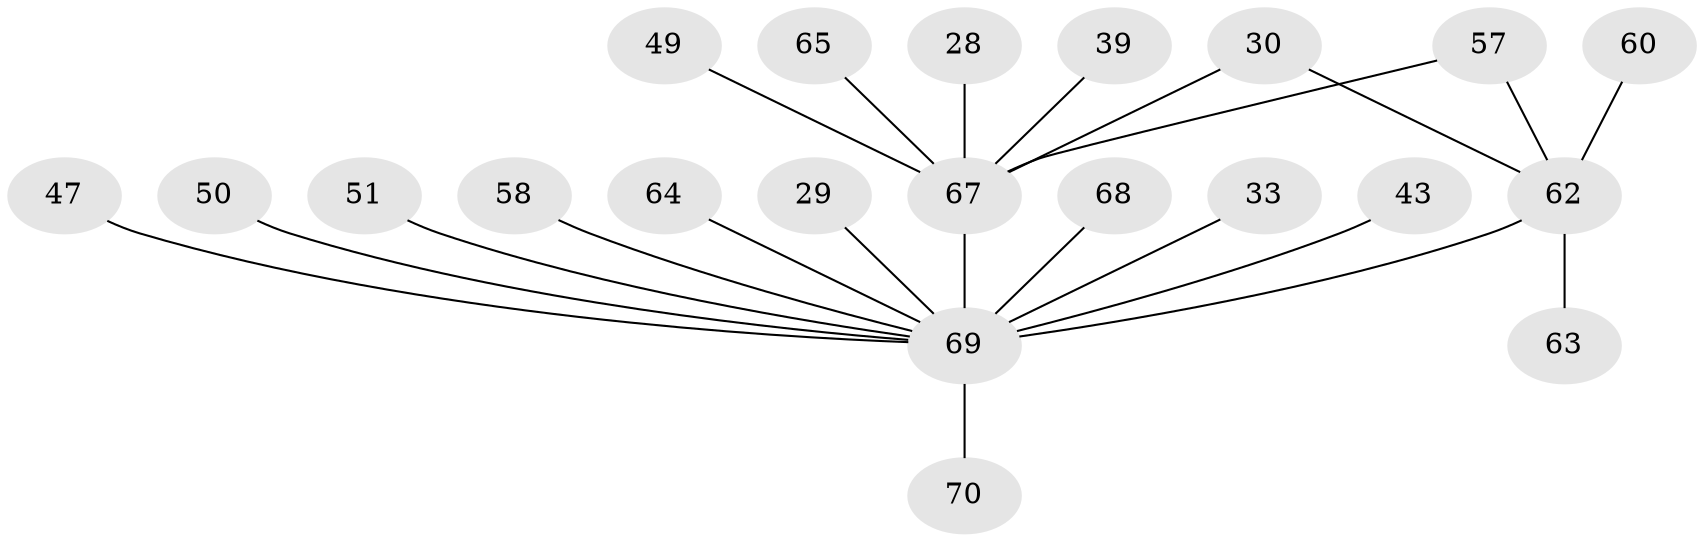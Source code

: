 // original degree distribution, {2: 0.15714285714285714, 16: 0.014285714285714285, 11: 0.02857142857142857, 1: 0.44285714285714284, 12: 0.02857142857142857, 8: 0.04285714285714286, 4: 0.12857142857142856, 5: 0.014285714285714285, 3: 0.11428571428571428, 10: 0.014285714285714285, 6: 0.014285714285714285}
// Generated by graph-tools (version 1.1) at 2025/50/03/04/25 21:50:17]
// undirected, 21 vertices, 22 edges
graph export_dot {
graph [start="1"]
  node [color=gray90,style=filled];
  28;
  29;
  30;
  33;
  39;
  43;
  47;
  49;
  50;
  51;
  57 [super="+34+38"];
  58 [super="+52"];
  60;
  62 [super="+53"];
  63;
  64;
  65 [super="+56"];
  67 [super="+14+40+61+12+18+22+26"];
  68;
  69 [super="+36+55+66+4+10+13+17+25"];
  70;
  28 -- 67;
  29 -- 69 [weight=2];
  30 -- 67 [weight=2];
  30 -- 62;
  33 -- 69;
  39 -- 67;
  43 -- 69;
  47 -- 69;
  49 -- 67;
  50 -- 69;
  51 -- 69;
  57 -- 67 [weight=2];
  57 -- 62 [weight=3];
  58 -- 69;
  60 -- 62;
  62 -- 69 [weight=12];
  62 -- 63;
  64 -- 69;
  65 -- 67;
  67 -- 69 [weight=16];
  68 -- 69;
  69 -- 70;
}
